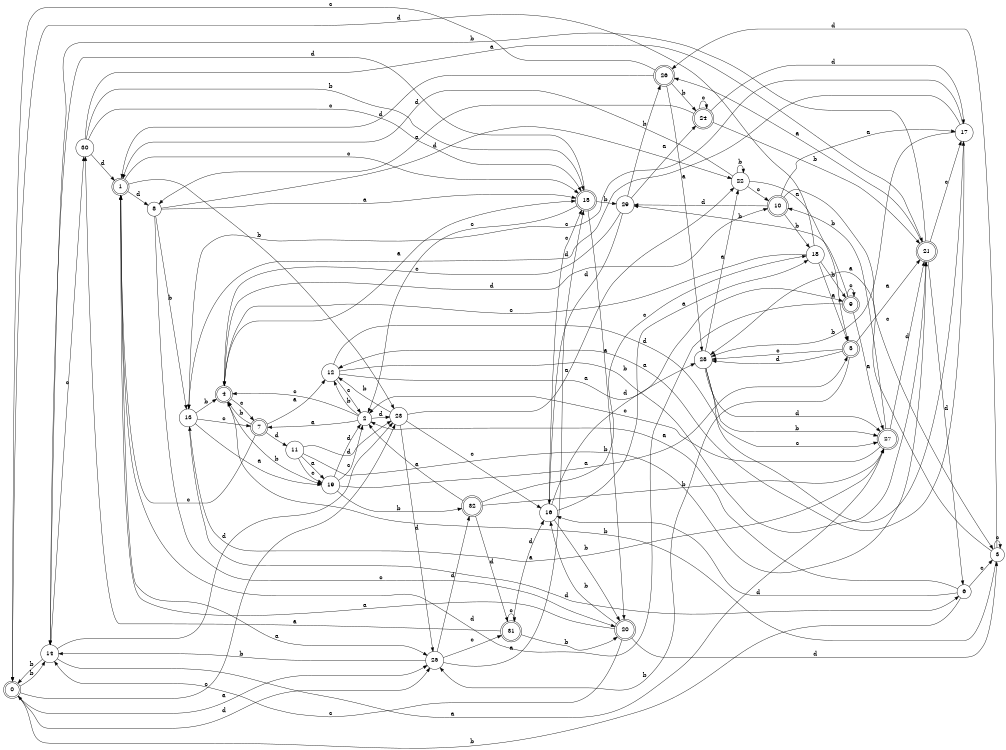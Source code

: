 digraph n27_7 {
__start0 [label="" shape="none"];

rankdir=LR;
size="8,5";

s0 [style="rounded,filled", color="black", fillcolor="white" shape="doublecircle", label="0"];
s1 [style="rounded,filled", color="black", fillcolor="white" shape="doublecircle", label="1"];
s2 [style="filled", color="black", fillcolor="white" shape="circle", label="2"];
s3 [style="filled", color="black", fillcolor="white" shape="circle", label="3"];
s4 [style="rounded,filled", color="black", fillcolor="white" shape="doublecircle", label="4"];
s5 [style="rounded,filled", color="black", fillcolor="white" shape="doublecircle", label="5"];
s6 [style="filled", color="black", fillcolor="white" shape="circle", label="6"];
s7 [style="rounded,filled", color="black", fillcolor="white" shape="doublecircle", label="7"];
s8 [style="filled", color="black", fillcolor="white" shape="circle", label="8"];
s9 [style="rounded,filled", color="black", fillcolor="white" shape="doublecircle", label="9"];
s10 [style="rounded,filled", color="black", fillcolor="white" shape="doublecircle", label="10"];
s11 [style="filled", color="black", fillcolor="white" shape="circle", label="11"];
s12 [style="filled", color="black", fillcolor="white" shape="circle", label="12"];
s13 [style="filled", color="black", fillcolor="white" shape="circle", label="13"];
s14 [style="filled", color="black", fillcolor="white" shape="circle", label="14"];
s15 [style="rounded,filled", color="black", fillcolor="white" shape="doublecircle", label="15"];
s16 [style="filled", color="black", fillcolor="white" shape="circle", label="16"];
s17 [style="filled", color="black", fillcolor="white" shape="circle", label="17"];
s18 [style="filled", color="black", fillcolor="white" shape="circle", label="18"];
s19 [style="filled", color="black", fillcolor="white" shape="circle", label="19"];
s20 [style="rounded,filled", color="black", fillcolor="white" shape="doublecircle", label="20"];
s21 [style="rounded,filled", color="black", fillcolor="white" shape="doublecircle", label="21"];
s22 [style="filled", color="black", fillcolor="white" shape="circle", label="22"];
s23 [style="filled", color="black", fillcolor="white" shape="circle", label="23"];
s24 [style="rounded,filled", color="black", fillcolor="white" shape="doublecircle", label="24"];
s25 [style="filled", color="black", fillcolor="white" shape="circle", label="25"];
s26 [style="rounded,filled", color="black", fillcolor="white" shape="doublecircle", label="26"];
s27 [style="rounded,filled", color="black", fillcolor="white" shape="doublecircle", label="27"];
s28 [style="filled", color="black", fillcolor="white" shape="circle", label="28"];
s29 [style="filled", color="black", fillcolor="white" shape="circle", label="29"];
s30 [style="filled", color="black", fillcolor="white" shape="circle", label="30"];
s31 [style="rounded,filled", color="black", fillcolor="white" shape="doublecircle", label="31"];
s32 [style="rounded,filled", color="black", fillcolor="white" shape="doublecircle", label="32"];
s0 -> s25 [label="a"];
s0 -> s14 [label="b"];
s0 -> s23 [label="c"];
s0 -> s25 [label="d"];
s1 -> s25 [label="a"];
s1 -> s23 [label="b"];
s1 -> s15 [label="c"];
s1 -> s8 [label="d"];
s2 -> s7 [label="a"];
s2 -> s12 [label="b"];
s2 -> s4 [label="c"];
s2 -> s23 [label="d"];
s3 -> s28 [label="a"];
s3 -> s4 [label="b"];
s3 -> s3 [label="c"];
s3 -> s26 [label="d"];
s4 -> s15 [label="a"];
s4 -> s19 [label="b"];
s4 -> s7 [label="c"];
s4 -> s10 [label="d"];
s5 -> s21 [label="a"];
s5 -> s25 [label="b"];
s5 -> s28 [label="c"];
s5 -> s28 [label="d"];
s6 -> s2 [label="a"];
s6 -> s0 [label="b"];
s6 -> s3 [label="c"];
s6 -> s16 [label="d"];
s7 -> s12 [label="a"];
s7 -> s4 [label="b"];
s7 -> s1 [label="c"];
s7 -> s11 [label="d"];
s8 -> s15 [label="a"];
s8 -> s13 [label="b"];
s8 -> s20 [label="c"];
s8 -> s22 [label="d"];
s9 -> s27 [label="a"];
s9 -> s29 [label="b"];
s9 -> s9 [label="c"];
s9 -> s1 [label="d"];
s10 -> s17 [label="a"];
s10 -> s18 [label="b"];
s10 -> s3 [label="c"];
s10 -> s29 [label="d"];
s11 -> s19 [label="a"];
s11 -> s21 [label="b"];
s11 -> s19 [label="c"];
s11 -> s23 [label="d"];
s12 -> s9 [label="a"];
s12 -> s21 [label="b"];
s12 -> s2 [label="c"];
s12 -> s17 [label="d"];
s13 -> s19 [label="a"];
s13 -> s4 [label="b"];
s13 -> s7 [label="c"];
s13 -> s6 [label="d"];
s14 -> s27 [label="a"];
s14 -> s0 [label="b"];
s14 -> s30 [label="c"];
s14 -> s23 [label="d"];
s15 -> s20 [label="a"];
s15 -> s29 [label="b"];
s15 -> s2 [label="c"];
s15 -> s14 [label="d"];
s16 -> s18 [label="a"];
s16 -> s20 [label="b"];
s16 -> s15 [label="c"];
s16 -> s28 [label="d"];
s17 -> s12 [label="a"];
s17 -> s28 [label="b"];
s17 -> s13 [label="c"];
s17 -> s13 [label="d"];
s18 -> s5 [label="a"];
s18 -> s9 [label="b"];
s18 -> s4 [label="c"];
s18 -> s0 [label="d"];
s19 -> s5 [label="a"];
s19 -> s32 [label="b"];
s19 -> s2 [label="c"];
s19 -> s2 [label="d"];
s20 -> s1 [label="a"];
s20 -> s16 [label="b"];
s20 -> s14 [label="c"];
s20 -> s3 [label="d"];
s21 -> s26 [label="a"];
s21 -> s14 [label="b"];
s21 -> s17 [label="c"];
s21 -> s6 [label="d"];
s22 -> s5 [label="a"];
s22 -> s22 [label="b"];
s22 -> s10 [label="c"];
s22 -> s1 [label="d"];
s23 -> s22 [label="a"];
s23 -> s12 [label="b"];
s23 -> s16 [label="c"];
s23 -> s25 [label="d"];
s24 -> s8 [label="a"];
s24 -> s21 [label="b"];
s24 -> s24 [label="c"];
s24 -> s17 [label="d"];
s25 -> s15 [label="a"];
s25 -> s14 [label="b"];
s25 -> s31 [label="c"];
s25 -> s32 [label="d"];
s26 -> s28 [label="a"];
s26 -> s24 [label="b"];
s26 -> s0 [label="c"];
s26 -> s1 [label="d"];
s27 -> s13 [label="a"];
s27 -> s10 [label="b"];
s27 -> s2 [label="c"];
s27 -> s21 [label="d"];
s28 -> s22 [label="a"];
s28 -> s27 [label="b"];
s28 -> s27 [label="c"];
s28 -> s27 [label="d"];
s29 -> s24 [label="a"];
s29 -> s26 [label="b"];
s29 -> s4 [label="c"];
s29 -> s16 [label="d"];
s30 -> s21 [label="a"];
s30 -> s15 [label="b"];
s30 -> s15 [label="c"];
s30 -> s1 [label="d"];
s31 -> s30 [label="a"];
s31 -> s20 [label="b"];
s31 -> s31 [label="c"];
s31 -> s16 [label="d"];
s32 -> s2 [label="a"];
s32 -> s27 [label="b"];
s32 -> s18 [label="c"];
s32 -> s31 [label="d"];

}